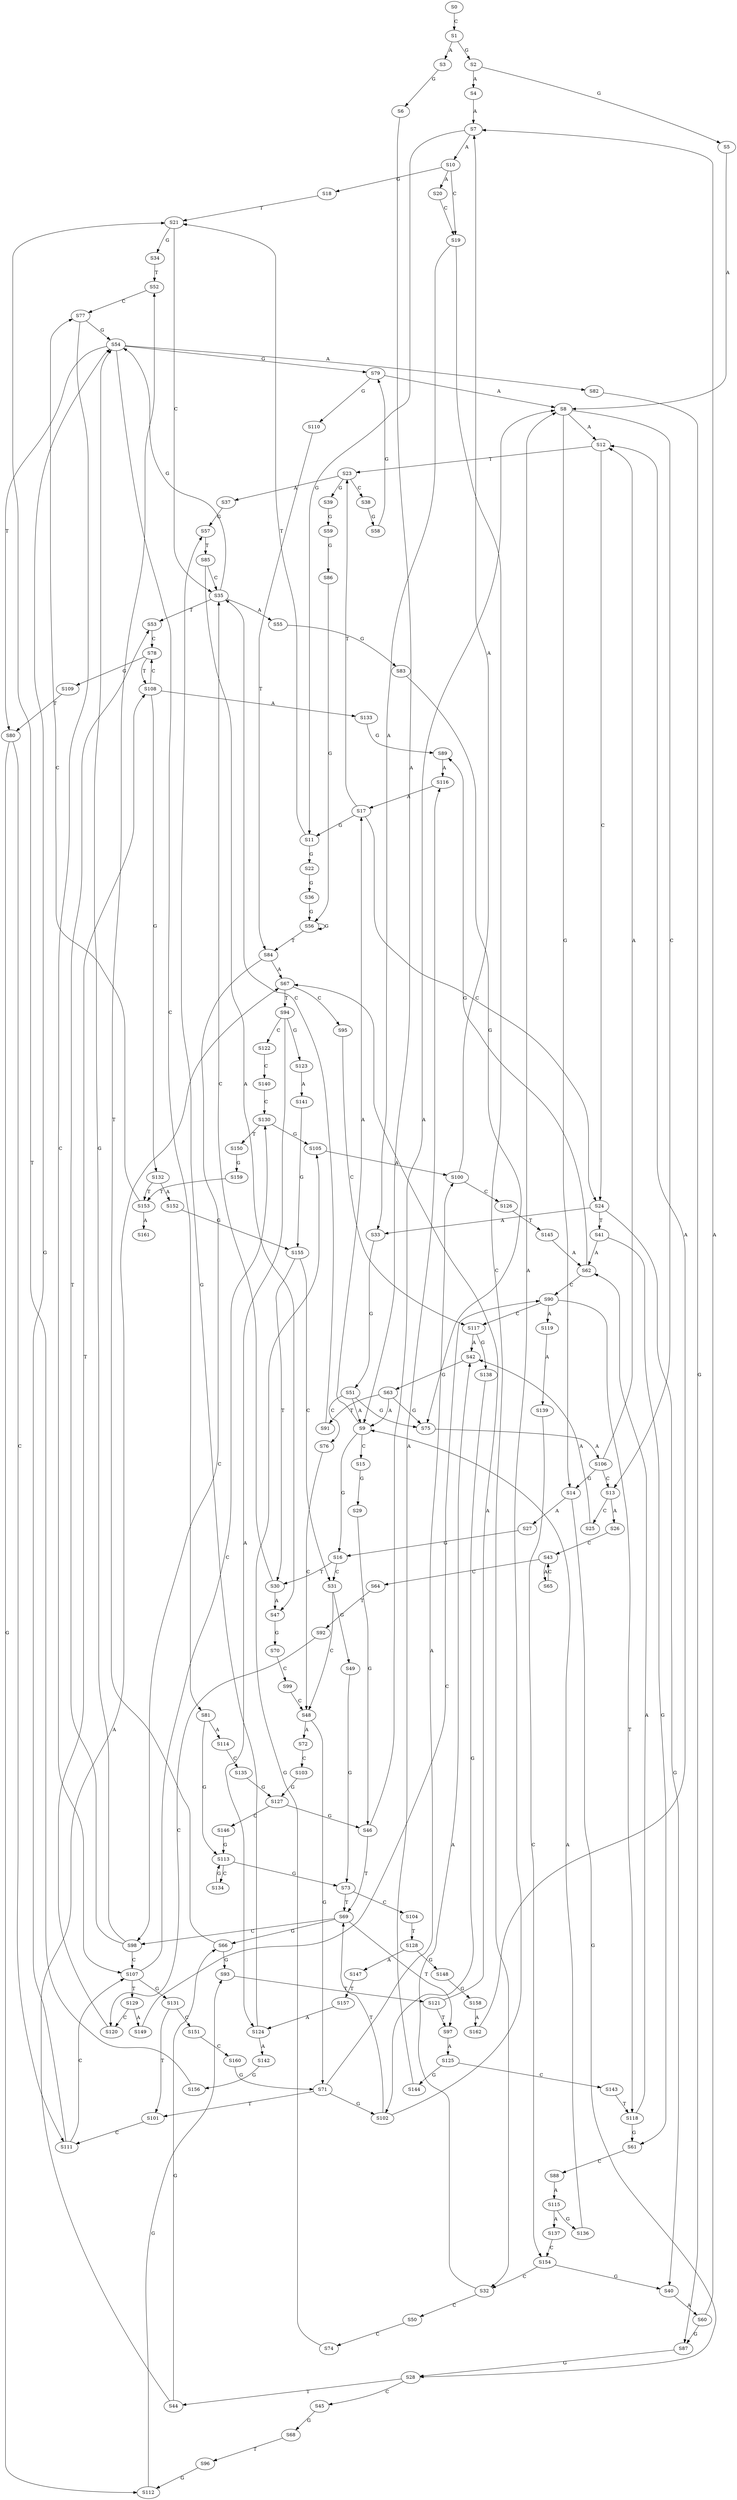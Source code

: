 strict digraph  {
	S0 -> S1 [ label = C ];
	S1 -> S2 [ label = G ];
	S1 -> S3 [ label = A ];
	S2 -> S4 [ label = A ];
	S2 -> S5 [ label = G ];
	S3 -> S6 [ label = G ];
	S4 -> S7 [ label = A ];
	S5 -> S8 [ label = A ];
	S6 -> S9 [ label = A ];
	S7 -> S10 [ label = A ];
	S7 -> S11 [ label = G ];
	S8 -> S12 [ label = A ];
	S8 -> S13 [ label = C ];
	S8 -> S14 [ label = G ];
	S9 -> S15 [ label = C ];
	S9 -> S16 [ label = G ];
	S9 -> S17 [ label = A ];
	S10 -> S18 [ label = G ];
	S10 -> S19 [ label = C ];
	S10 -> S20 [ label = A ];
	S11 -> S21 [ label = T ];
	S11 -> S22 [ label = G ];
	S12 -> S23 [ label = T ];
	S12 -> S24 [ label = C ];
	S13 -> S25 [ label = C ];
	S13 -> S26 [ label = A ];
	S14 -> S27 [ label = A ];
	S14 -> S28 [ label = G ];
	S15 -> S29 [ label = G ];
	S16 -> S30 [ label = T ];
	S16 -> S31 [ label = C ];
	S17 -> S23 [ label = T ];
	S17 -> S24 [ label = C ];
	S17 -> S11 [ label = G ];
	S18 -> S21 [ label = T ];
	S19 -> S32 [ label = C ];
	S19 -> S33 [ label = A ];
	S20 -> S19 [ label = C ];
	S21 -> S34 [ label = G ];
	S21 -> S35 [ label = C ];
	S22 -> S36 [ label = G ];
	S23 -> S37 [ label = A ];
	S23 -> S38 [ label = C ];
	S23 -> S39 [ label = G ];
	S24 -> S33 [ label = A ];
	S24 -> S40 [ label = G ];
	S24 -> S41 [ label = T ];
	S25 -> S42 [ label = A ];
	S26 -> S43 [ label = C ];
	S27 -> S16 [ label = G ];
	S28 -> S44 [ label = T ];
	S28 -> S45 [ label = C ];
	S29 -> S46 [ label = G ];
	S30 -> S47 [ label = A ];
	S30 -> S35 [ label = C ];
	S31 -> S48 [ label = C ];
	S31 -> S49 [ label = G ];
	S32 -> S50 [ label = C ];
	S32 -> S42 [ label = A ];
	S33 -> S51 [ label = G ];
	S34 -> S52 [ label = T ];
	S35 -> S53 [ label = T ];
	S35 -> S54 [ label = G ];
	S35 -> S55 [ label = A ];
	S36 -> S56 [ label = G ];
	S37 -> S57 [ label = G ];
	S38 -> S58 [ label = G ];
	S39 -> S59 [ label = G ];
	S40 -> S60 [ label = A ];
	S41 -> S61 [ label = G ];
	S41 -> S62 [ label = A ];
	S42 -> S63 [ label = G ];
	S43 -> S64 [ label = C ];
	S43 -> S65 [ label = A ];
	S44 -> S66 [ label = G ];
	S44 -> S67 [ label = A ];
	S45 -> S68 [ label = G ];
	S46 -> S8 [ label = A ];
	S46 -> S69 [ label = T ];
	S47 -> S70 [ label = G ];
	S48 -> S71 [ label = G ];
	S48 -> S72 [ label = A ];
	S49 -> S73 [ label = G ];
	S50 -> S74 [ label = C ];
	S51 -> S75 [ label = G ];
	S51 -> S76 [ label = C ];
	S51 -> S9 [ label = A ];
	S52 -> S77 [ label = C ];
	S53 -> S78 [ label = C ];
	S54 -> S79 [ label = G ];
	S54 -> S80 [ label = T ];
	S54 -> S81 [ label = C ];
	S54 -> S82 [ label = A ];
	S55 -> S83 [ label = G ];
	S56 -> S84 [ label = T ];
	S56 -> S56 [ label = G ];
	S57 -> S85 [ label = T ];
	S58 -> S79 [ label = G ];
	S59 -> S86 [ label = G ];
	S60 -> S87 [ label = G ];
	S60 -> S7 [ label = A ];
	S61 -> S88 [ label = C ];
	S62 -> S89 [ label = G ];
	S62 -> S90 [ label = C ];
	S63 -> S91 [ label = T ];
	S63 -> S75 [ label = G ];
	S63 -> S9 [ label = A ];
	S64 -> S92 [ label = T ];
	S65 -> S43 [ label = C ];
	S66 -> S52 [ label = T ];
	S66 -> S93 [ label = G ];
	S67 -> S94 [ label = T ];
	S67 -> S95 [ label = C ];
	S68 -> S96 [ label = T ];
	S69 -> S97 [ label = T ];
	S69 -> S98 [ label = C ];
	S69 -> S66 [ label = G ];
	S70 -> S99 [ label = C ];
	S71 -> S100 [ label = A ];
	S71 -> S101 [ label = T ];
	S71 -> S102 [ label = G ];
	S72 -> S103 [ label = C ];
	S73 -> S104 [ label = C ];
	S73 -> S69 [ label = T ];
	S74 -> S105 [ label = G ];
	S75 -> S106 [ label = A ];
	S76 -> S48 [ label = C ];
	S77 -> S54 [ label = G ];
	S77 -> S107 [ label = C ];
	S78 -> S108 [ label = T ];
	S78 -> S109 [ label = G ];
	S79 -> S8 [ label = A ];
	S79 -> S110 [ label = G ];
	S80 -> S111 [ label = C ];
	S80 -> S112 [ label = G ];
	S81 -> S113 [ label = G ];
	S81 -> S114 [ label = A ];
	S82 -> S87 [ label = G ];
	S83 -> S75 [ label = G ];
	S84 -> S67 [ label = A ];
	S84 -> S98 [ label = C ];
	S85 -> S35 [ label = C ];
	S85 -> S47 [ label = A ];
	S86 -> S56 [ label = G ];
	S87 -> S28 [ label = G ];
	S88 -> S115 [ label = A ];
	S89 -> S116 [ label = A ];
	S90 -> S117 [ label = C ];
	S90 -> S118 [ label = T ];
	S90 -> S119 [ label = A ];
	S91 -> S35 [ label = C ];
	S92 -> S120 [ label = C ];
	S93 -> S121 [ label = T ];
	S94 -> S122 [ label = C ];
	S94 -> S123 [ label = G ];
	S94 -> S124 [ label = A ];
	S95 -> S117 [ label = C ];
	S96 -> S112 [ label = G ];
	S97 -> S125 [ label = A ];
	S98 -> S107 [ label = C ];
	S98 -> S54 [ label = G ];
	S98 -> S53 [ label = T ];
	S99 -> S48 [ label = C ];
	S100 -> S7 [ label = A ];
	S100 -> S126 [ label = C ];
	S101 -> S111 [ label = C ];
	S102 -> S8 [ label = A ];
	S102 -> S69 [ label = T ];
	S103 -> S127 [ label = G ];
	S104 -> S128 [ label = T ];
	S105 -> S100 [ label = A ];
	S106 -> S12 [ label = A ];
	S106 -> S13 [ label = C ];
	S106 -> S14 [ label = G ];
	S107 -> S129 [ label = T ];
	S107 -> S130 [ label = C ];
	S107 -> S131 [ label = G ];
	S108 -> S132 [ label = G ];
	S108 -> S78 [ label = C ];
	S108 -> S133 [ label = A ];
	S109 -> S80 [ label = T ];
	S110 -> S84 [ label = T ];
	S111 -> S54 [ label = G ];
	S111 -> S107 [ label = C ];
	S112 -> S93 [ label = G ];
	S113 -> S73 [ label = G ];
	S113 -> S134 [ label = C ];
	S114 -> S135 [ label = C ];
	S115 -> S136 [ label = G ];
	S115 -> S137 [ label = A ];
	S116 -> S17 [ label = A ];
	S117 -> S42 [ label = A ];
	S117 -> S138 [ label = G ];
	S118 -> S62 [ label = A ];
	S118 -> S61 [ label = G ];
	S119 -> S139 [ label = A ];
	S120 -> S108 [ label = T ];
	S121 -> S67 [ label = A ];
	S121 -> S97 [ label = T ];
	S122 -> S140 [ label = C ];
	S123 -> S141 [ label = A ];
	S124 -> S57 [ label = G ];
	S124 -> S142 [ label = A ];
	S125 -> S143 [ label = C ];
	S125 -> S144 [ label = G ];
	S126 -> S145 [ label = T ];
	S127 -> S46 [ label = G ];
	S127 -> S146 [ label = C ];
	S128 -> S147 [ label = A ];
	S128 -> S148 [ label = G ];
	S129 -> S149 [ label = A ];
	S129 -> S120 [ label = C ];
	S130 -> S105 [ label = G ];
	S130 -> S150 [ label = T ];
	S131 -> S151 [ label = C ];
	S131 -> S101 [ label = T ];
	S132 -> S152 [ label = A ];
	S132 -> S153 [ label = T ];
	S133 -> S89 [ label = G ];
	S134 -> S113 [ label = G ];
	S135 -> S127 [ label = G ];
	S136 -> S9 [ label = A ];
	S137 -> S154 [ label = C ];
	S138 -> S102 [ label = G ];
	S139 -> S154 [ label = C ];
	S140 -> S130 [ label = C ];
	S141 -> S155 [ label = G ];
	S142 -> S156 [ label = G ];
	S143 -> S118 [ label = T ];
	S144 -> S116 [ label = A ];
	S145 -> S62 [ label = A ];
	S146 -> S113 [ label = G ];
	S147 -> S157 [ label = T ];
	S148 -> S158 [ label = G ];
	S149 -> S90 [ label = C ];
	S150 -> S159 [ label = G ];
	S151 -> S160 [ label = C ];
	S152 -> S155 [ label = G ];
	S153 -> S161 [ label = A ];
	S153 -> S77 [ label = C ];
	S154 -> S32 [ label = C ];
	S154 -> S40 [ label = G ];
	S155 -> S30 [ label = T ];
	S155 -> S31 [ label = C ];
	S156 -> S21 [ label = T ];
	S157 -> S124 [ label = A ];
	S158 -> S162 [ label = A ];
	S159 -> S153 [ label = T ];
	S160 -> S71 [ label = G ];
	S162 -> S12 [ label = A ];
}
